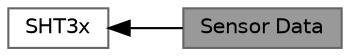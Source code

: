digraph "Sensor Data"
{
 // LATEX_PDF_SIZE
  bgcolor="transparent";
  edge [fontname=Helvetica,fontsize=10,labelfontname=Helvetica,labelfontsize=10];
  node [fontname=Helvetica,fontsize=10,shape=box,height=0.2,width=0.4];
  rankdir=LR;
  Node2 [id="Node000002",label="SHT3x",height=0.2,width=0.4,color="grey40", fillcolor="white", style="filled",URL="$group__sht3x.html",tooltip="Product Overview and Sensor API Source Code"];
  Node1 [id="Node000001",label="Sensor Data",height=0.2,width=0.4,color="gray40", fillcolor="grey60", style="filled", fontcolor="black",tooltip="Data processing of sensor."];
  Node2->Node1 [shape=plaintext, dir="back", style="solid"];
}
